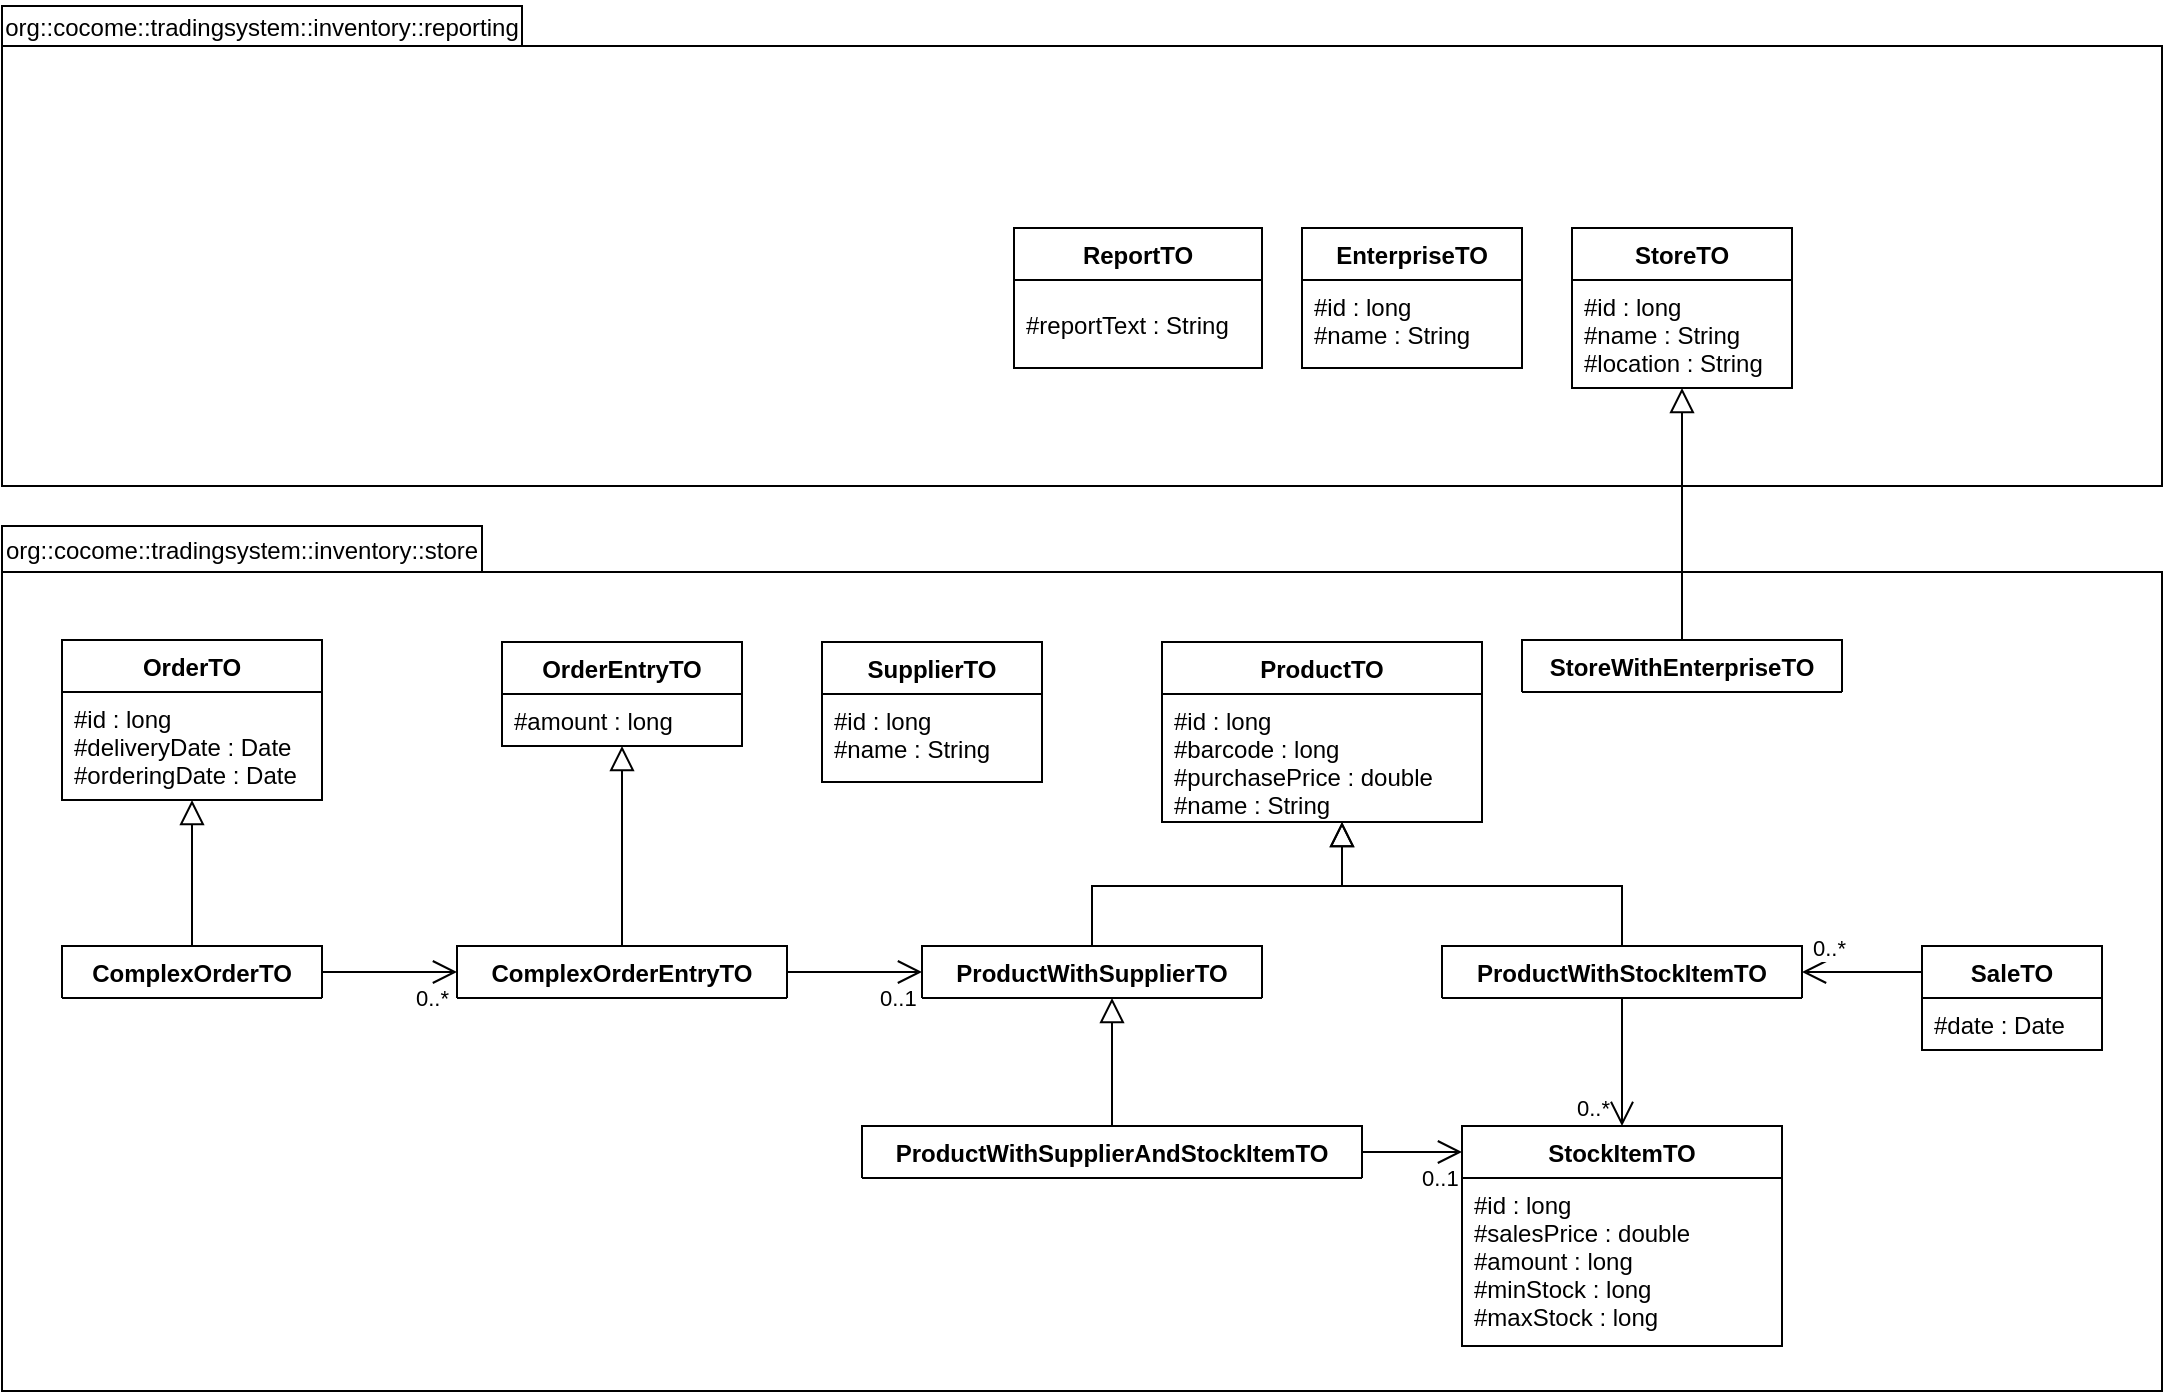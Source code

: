 <mxfile version="15.3.0" type="device"><diagram id="4u-54RNDHXXqUZGZpJJL" name="Page-1"><mxGraphModel dx="1718" dy="926" grid="1" gridSize="10" guides="1" tooltips="1" connect="1" arrows="1" fold="1" page="1" pageScale="1" pageWidth="1169" pageHeight="827" math="0" shadow="0"><root><mxCell id="0"/><mxCell id="1" parent="0"/><mxCell id="YlLOx5pgDgjmVCIVx9Md-1" value="&lt;div&gt;&lt;br&gt;&lt;/div&gt;&lt;div&gt;&lt;br&gt;&lt;/div&gt;" style="shape=folder;fontStyle=1;spacingTop=10;tabWidth=260;tabHeight=20;tabPosition=left;html=1;" parent="1" vertex="1"><mxGeometry x="40" y="90" width="1080" height="240" as="geometry"/></mxCell><mxCell id="YlLOx5pgDgjmVCIVx9Md-2" value="org::cocome::tradingsystem::inventory::reporting" style="text;align=center;fontStyle=0;verticalAlign=middle;spacingLeft=3;spacingRight=3;strokeColor=none;rotatable=0;points=[[0,0.5],[1,0.5]];portConstraint=eastwest;" parent="1" vertex="1"><mxGeometry x="40" y="87" width="260" height="26" as="geometry"/></mxCell><mxCell id="YlLOx5pgDgjmVCIVx9Md-8" value="ReportTO" style="swimlane;fontStyle=1;align=center;verticalAlign=top;childLayout=stackLayout;horizontal=1;startSize=26;horizontalStack=0;resizeParent=1;resizeParentMax=0;resizeLast=0;collapsible=1;marginBottom=0;" parent="1" vertex="1"><mxGeometry x="546" y="201" width="124" height="70" as="geometry"/></mxCell><mxCell id="YlLOx5pgDgjmVCIVx9Md-9" value="#reportText : String" style="text;strokeColor=none;fillColor=none;align=left;verticalAlign=middle;spacingLeft=4;spacingRight=4;overflow=hidden;rotatable=0;points=[[0,0.5],[1,0.5]];portConstraint=eastwest;" parent="YlLOx5pgDgjmVCIVx9Md-8" vertex="1"><mxGeometry y="26" width="124" height="44" as="geometry"/></mxCell><mxCell id="YlLOx5pgDgjmVCIVx9Md-12" value="EnterpriseTO" style="swimlane;fontStyle=1;align=center;verticalAlign=top;childLayout=stackLayout;horizontal=1;startSize=26;horizontalStack=0;resizeParent=1;resizeParentMax=0;resizeLast=0;collapsible=1;marginBottom=0;" parent="1" vertex="1"><mxGeometry x="690" y="201" width="110" height="70" as="geometry"/></mxCell><mxCell id="YlLOx5pgDgjmVCIVx9Md-13" value="#id : long&#xA;#name : String&#xA;" style="text;strokeColor=none;fillColor=none;align=left;verticalAlign=top;spacingLeft=4;spacingRight=4;overflow=hidden;rotatable=0;points=[[0,0.5],[1,0.5]];portConstraint=eastwest;" parent="YlLOx5pgDgjmVCIVx9Md-12" vertex="1"><mxGeometry y="26" width="110" height="44" as="geometry"/></mxCell><mxCell id="YlLOx5pgDgjmVCIVx9Md-14" value="StoreTO" style="swimlane;fontStyle=1;align=center;verticalAlign=top;childLayout=stackLayout;horizontal=1;startSize=26;horizontalStack=0;resizeParent=1;resizeParentMax=0;resizeLast=0;collapsible=1;marginBottom=0;" parent="1" vertex="1"><mxGeometry x="825" y="201" width="110" height="80" as="geometry"/></mxCell><mxCell id="YlLOx5pgDgjmVCIVx9Md-15" value="#id : long&#xA;#name : String&#xA;#location : String&#xA;&#xA;" style="text;strokeColor=none;fillColor=none;align=left;verticalAlign=top;spacingLeft=4;spacingRight=4;overflow=hidden;rotatable=0;points=[[0,0.5],[1,0.5]];portConstraint=eastwest;" parent="YlLOx5pgDgjmVCIVx9Md-14" vertex="1"><mxGeometry y="26" width="110" height="54" as="geometry"/></mxCell><mxCell id="YlLOx5pgDgjmVCIVx9Md-17" value="" style="shape=folder;fontStyle=1;spacingTop=10;tabWidth=240;tabHeight=23;tabPosition=left;html=1;labelPosition=right;verticalLabelPosition=bottom;align=left;verticalAlign=top;" parent="1" vertex="1"><mxGeometry x="40" y="350" width="1080" height="432.5" as="geometry"/></mxCell><mxCell id="YlLOx5pgDgjmVCIVx9Md-19" value="org::cocome::tradingsystem::inventory::store" style="text;align=center;fontStyle=0;verticalAlign=middle;spacingLeft=3;spacingRight=3;strokeColor=none;rotatable=0;points=[[0,0.5],[1,0.5]];portConstraint=eastwest;" parent="1" vertex="1"><mxGeometry x="40" y="348.5" width="240" height="26" as="geometry"/></mxCell><mxCell id="YlLOx5pgDgjmVCIVx9Md-24" value="OrderTO" style="swimlane;fontStyle=1;align=center;verticalAlign=top;childLayout=stackLayout;horizontal=1;startSize=26;horizontalStack=0;resizeParent=1;resizeParentMax=0;resizeLast=0;collapsible=1;marginBottom=0;" parent="1" vertex="1"><mxGeometry x="70" y="407" width="130" height="80" as="geometry"/></mxCell><mxCell id="YlLOx5pgDgjmVCIVx9Md-25" value="#id : long&#xA;#deliveryDate : Date&#xA;#orderingDate : Date" style="text;strokeColor=none;fillColor=none;align=left;verticalAlign=top;spacingLeft=4;spacingRight=4;overflow=hidden;rotatable=0;points=[[0,0.5],[1,0.5]];portConstraint=eastwest;" parent="YlLOx5pgDgjmVCIVx9Md-24" vertex="1"><mxGeometry y="26" width="130" height="54" as="geometry"/></mxCell><mxCell id="YlLOx5pgDgjmVCIVx9Md-26" value="OrderEntryTO" style="swimlane;fontStyle=1;align=center;verticalAlign=top;childLayout=stackLayout;horizontal=1;startSize=26;horizontalStack=0;resizeParent=1;resizeParentMax=0;resizeLast=0;collapsible=1;marginBottom=0;" parent="1" vertex="1"><mxGeometry x="290" y="408" width="120" height="52" as="geometry"><mxRectangle x="280" y="450" width="110" height="26" as="alternateBounds"/></mxGeometry></mxCell><mxCell id="YlLOx5pgDgjmVCIVx9Md-27" value="#amount : long" style="text;strokeColor=none;fillColor=none;align=left;verticalAlign=top;spacingLeft=4;spacingRight=4;overflow=hidden;rotatable=0;points=[[0,0.5],[1,0.5]];portConstraint=eastwest;" parent="YlLOx5pgDgjmVCIVx9Md-26" vertex="1"><mxGeometry y="26" width="120" height="26" as="geometry"/></mxCell><mxCell id="YlLOx5pgDgjmVCIVx9Md-28" value="SupplierTO" style="swimlane;fontStyle=1;align=center;verticalAlign=top;childLayout=stackLayout;horizontal=1;startSize=26;horizontalStack=0;resizeParent=1;resizeParentMax=0;resizeLast=0;collapsible=1;marginBottom=0;" parent="1" vertex="1"><mxGeometry x="450" y="408" width="110" height="70" as="geometry"/></mxCell><mxCell id="YlLOx5pgDgjmVCIVx9Md-29" value="#id : long&#xA;#name : String&#xA;" style="text;strokeColor=none;fillColor=none;align=left;verticalAlign=top;spacingLeft=4;spacingRight=4;overflow=hidden;rotatable=0;points=[[0,0.5],[1,0.5]];portConstraint=eastwest;" parent="YlLOx5pgDgjmVCIVx9Md-28" vertex="1"><mxGeometry y="26" width="110" height="44" as="geometry"/></mxCell><mxCell id="YlLOx5pgDgjmVCIVx9Md-88" style="edgeStyle=orthogonalEdgeStyle;rounded=0;orthogonalLoop=1;jettySize=auto;html=1;endArrow=block;endFill=0;strokeWidth=1;endSize=10;startSize=10;" parent="1" source="YlLOx5pgDgjmVCIVx9Md-43" target="YlLOx5pgDgjmVCIVx9Md-25" edge="1"><mxGeometry relative="1" as="geometry"><Array as="points"><mxPoint x="135" y="510"/><mxPoint x="135" y="510"/></Array></mxGeometry></mxCell><mxCell id="YlLOx5pgDgjmVCIVx9Md-89" value="0..*" style="edgeStyle=orthogonalEdgeStyle;rounded=0;orthogonalLoop=1;jettySize=auto;html=1;endArrow=open;endFill=0;labelPosition=right;verticalLabelPosition=bottom;align=left;verticalAlign=top;spacingLeft=11;endSize=10;startSize=10;" parent="1" source="YlLOx5pgDgjmVCIVx9Md-43" target="YlLOx5pgDgjmVCIVx9Md-47" edge="1"><mxGeometry relative="1" as="geometry"/></mxCell><mxCell id="YlLOx5pgDgjmVCIVx9Md-43" value="ComplexOrderTO" style="swimlane;fontStyle=1;align=center;verticalAlign=top;childLayout=stackLayout;horizontal=1;startSize=26;horizontalStack=0;resizeParent=1;resizeParentMax=0;resizeLast=0;collapsible=1;marginBottom=0;" parent="1" vertex="1" collapsed="1"><mxGeometry x="70" y="560" width="130" height="26" as="geometry"><mxRectangle x="230" y="580" width="160" height="86" as="alternateBounds"/></mxGeometry></mxCell><mxCell id="YlLOx5pgDgjmVCIVx9Md-44" value="+ field: type" style="text;strokeColor=none;fillColor=none;align=left;verticalAlign=top;spacingLeft=4;spacingRight=4;overflow=hidden;rotatable=0;points=[[0,0.5],[1,0.5]];portConstraint=eastwest;" parent="YlLOx5pgDgjmVCIVx9Md-43" vertex="1"><mxGeometry y="26" width="130" height="26" as="geometry"/></mxCell><mxCell id="YlLOx5pgDgjmVCIVx9Md-45" value="" style="line;strokeWidth=1;fillColor=none;align=left;verticalAlign=middle;spacingTop=-1;spacingLeft=3;spacingRight=3;rotatable=0;labelPosition=right;points=[];portConstraint=eastwest;" parent="YlLOx5pgDgjmVCIVx9Md-43" vertex="1"><mxGeometry y="52" width="130" height="8" as="geometry"/></mxCell><mxCell id="YlLOx5pgDgjmVCIVx9Md-46" value="+ method(type): type" style="text;strokeColor=none;fillColor=none;align=left;verticalAlign=top;spacingLeft=4;spacingRight=4;overflow=hidden;rotatable=0;points=[[0,0.5],[1,0.5]];portConstraint=eastwest;" parent="YlLOx5pgDgjmVCIVx9Md-43" vertex="1"><mxGeometry y="60" width="130" height="26" as="geometry"/></mxCell><mxCell id="YlLOx5pgDgjmVCIVx9Md-90" style="edgeStyle=orthogonalEdgeStyle;rounded=0;orthogonalLoop=1;jettySize=auto;html=1;endArrow=block;endFill=0;endSize=10;startSize=10;" parent="1" source="YlLOx5pgDgjmVCIVx9Md-47" target="YlLOx5pgDgjmVCIVx9Md-27" edge="1"><mxGeometry relative="1" as="geometry"><Array as="points"><mxPoint x="350" y="490"/><mxPoint x="350" y="490"/></Array></mxGeometry></mxCell><mxCell id="YlLOx5pgDgjmVCIVx9Md-92" value="0..1" style="edgeStyle=orthogonalEdgeStyle;rounded=0;orthogonalLoop=1;jettySize=auto;html=1;verticalAlign=top;align=left;labelPosition=right;verticalLabelPosition=bottom;spacingLeft=10;endArrow=open;endFill=0;endSize=10;startSize=10;" parent="1" source="YlLOx5pgDgjmVCIVx9Md-47" target="YlLOx5pgDgjmVCIVx9Md-55" edge="1"><mxGeometry relative="1" as="geometry"/></mxCell><mxCell id="YlLOx5pgDgjmVCIVx9Md-47" value="ComplexOrderEntryTO" style="swimlane;fontStyle=1;align=center;verticalAlign=top;childLayout=stackLayout;horizontal=1;startSize=26;horizontalStack=0;resizeParent=1;resizeParentMax=0;resizeLast=0;collapsible=1;marginBottom=0;" parent="1" vertex="1" collapsed="1"><mxGeometry x="267.5" y="560" width="165" height="26" as="geometry"><mxRectangle x="295" y="560" width="160" height="86" as="alternateBounds"/></mxGeometry></mxCell><mxCell id="YlLOx5pgDgjmVCIVx9Md-48" value="+ field: type" style="text;strokeColor=none;fillColor=none;align=left;verticalAlign=top;spacingLeft=4;spacingRight=4;overflow=hidden;rotatable=0;points=[[0,0.5],[1,0.5]];portConstraint=eastwest;" parent="YlLOx5pgDgjmVCIVx9Md-47" vertex="1"><mxGeometry y="26" width="165" height="26" as="geometry"/></mxCell><mxCell id="YlLOx5pgDgjmVCIVx9Md-49" value="" style="line;strokeWidth=1;fillColor=none;align=left;verticalAlign=middle;spacingTop=-1;spacingLeft=3;spacingRight=3;rotatable=0;labelPosition=right;points=[];portConstraint=eastwest;" parent="YlLOx5pgDgjmVCIVx9Md-47" vertex="1"><mxGeometry y="52" width="165" height="8" as="geometry"/></mxCell><mxCell id="YlLOx5pgDgjmVCIVx9Md-50" value="+ method(type): type" style="text;strokeColor=none;fillColor=none;align=left;verticalAlign=top;spacingLeft=4;spacingRight=4;overflow=hidden;rotatable=0;points=[[0,0.5],[1,0.5]];portConstraint=eastwest;" parent="YlLOx5pgDgjmVCIVx9Md-47" vertex="1"><mxGeometry y="60" width="165" height="26" as="geometry"/></mxCell><mxCell id="YlLOx5pgDgjmVCIVx9Md-51" value="ProductTO" style="swimlane;fontStyle=1;align=center;verticalAlign=top;childLayout=stackLayout;horizontal=1;startSize=26;horizontalStack=0;resizeParent=1;resizeParentMax=0;resizeLast=0;collapsible=1;marginBottom=0;" parent="1" vertex="1"><mxGeometry x="620" y="408" width="160" height="90" as="geometry"/></mxCell><mxCell id="YlLOx5pgDgjmVCIVx9Md-52" value="#id : long&#xA;#barcode : long&#xA;#purchasePrice : double&#xA;#name : String&#xA;" style="text;strokeColor=none;fillColor=none;align=left;verticalAlign=top;spacingLeft=4;spacingRight=4;overflow=hidden;rotatable=0;points=[[0,0.5],[1,0.5]];portConstraint=eastwest;" parent="YlLOx5pgDgjmVCIVx9Md-51" vertex="1"><mxGeometry y="26" width="160" height="64" as="geometry"/></mxCell><mxCell id="YlLOx5pgDgjmVCIVx9Md-98" style="edgeStyle=orthogonalEdgeStyle;rounded=0;orthogonalLoop=1;jettySize=auto;html=1;endArrow=block;endFill=0;endSize=10;startSize=10;" parent="1" source="YlLOx5pgDgjmVCIVx9Md-55" target="YlLOx5pgDgjmVCIVx9Md-52" edge="1"><mxGeometry relative="1" as="geometry"><Array as="points"><mxPoint x="585" y="530"/><mxPoint x="710" y="530"/></Array></mxGeometry></mxCell><mxCell id="YlLOx5pgDgjmVCIVx9Md-55" value="ProductWithSupplierTO" style="swimlane;fontStyle=1;align=center;verticalAlign=top;childLayout=stackLayout;horizontal=1;startSize=26;horizontalStack=0;resizeParent=1;resizeParentMax=0;resizeLast=0;collapsible=1;marginBottom=0;" parent="1" vertex="1" collapsed="1"><mxGeometry x="500" y="560" width="170" height="26" as="geometry"><mxRectangle x="530" y="580" width="160" height="86" as="alternateBounds"/></mxGeometry></mxCell><mxCell id="YlLOx5pgDgjmVCIVx9Md-56" value="+ field: type" style="text;strokeColor=none;fillColor=none;align=left;verticalAlign=top;spacingLeft=4;spacingRight=4;overflow=hidden;rotatable=0;points=[[0,0.5],[1,0.5]];portConstraint=eastwest;" parent="YlLOx5pgDgjmVCIVx9Md-55" vertex="1"><mxGeometry y="26" width="170" height="26" as="geometry"/></mxCell><mxCell id="YlLOx5pgDgjmVCIVx9Md-57" value="" style="line;strokeWidth=1;fillColor=none;align=left;verticalAlign=middle;spacingTop=-1;spacingLeft=3;spacingRight=3;rotatable=0;labelPosition=right;points=[];portConstraint=eastwest;" parent="YlLOx5pgDgjmVCIVx9Md-55" vertex="1"><mxGeometry y="52" width="170" height="8" as="geometry"/></mxCell><mxCell id="YlLOx5pgDgjmVCIVx9Md-58" value="+ method(type): type" style="text;strokeColor=none;fillColor=none;align=left;verticalAlign=top;spacingLeft=4;spacingRight=4;overflow=hidden;rotatable=0;points=[[0,0.5],[1,0.5]];portConstraint=eastwest;" parent="YlLOx5pgDgjmVCIVx9Md-55" vertex="1"><mxGeometry y="60" width="170" height="26" as="geometry"/></mxCell><mxCell id="YlLOx5pgDgjmVCIVx9Md-103" style="edgeStyle=orthogonalEdgeStyle;rounded=0;orthogonalLoop=1;jettySize=auto;html=1;endArrow=block;endFill=0;endSize=10;startSize=10;" parent="1" source="YlLOx5pgDgjmVCIVx9Md-59" target="YlLOx5pgDgjmVCIVx9Md-15" edge="1"><mxGeometry relative="1" as="geometry"><Array as="points"><mxPoint x="880" y="300"/><mxPoint x="880" y="300"/></Array></mxGeometry></mxCell><mxCell id="YlLOx5pgDgjmVCIVx9Md-59" value="StoreWithEnterpriseTO" style="swimlane;fontStyle=1;align=center;verticalAlign=top;childLayout=stackLayout;horizontal=1;startSize=26;horizontalStack=0;resizeParent=1;resizeParentMax=0;resizeLast=0;collapsible=1;marginBottom=0;" parent="1" vertex="1" collapsed="1"><mxGeometry x="800" y="407" width="160" height="26" as="geometry"><mxRectangle x="840" y="434" width="160" height="86" as="alternateBounds"/></mxGeometry></mxCell><mxCell id="YlLOx5pgDgjmVCIVx9Md-60" value="+ field: type" style="text;strokeColor=none;fillColor=none;align=left;verticalAlign=top;spacingLeft=4;spacingRight=4;overflow=hidden;rotatable=0;points=[[0,0.5],[1,0.5]];portConstraint=eastwest;" parent="YlLOx5pgDgjmVCIVx9Md-59" vertex="1"><mxGeometry y="26" width="160" height="26" as="geometry"/></mxCell><mxCell id="YlLOx5pgDgjmVCIVx9Md-61" value="" style="line;strokeWidth=1;fillColor=none;align=left;verticalAlign=middle;spacingTop=-1;spacingLeft=3;spacingRight=3;rotatable=0;labelPosition=right;points=[];portConstraint=eastwest;" parent="YlLOx5pgDgjmVCIVx9Md-59" vertex="1"><mxGeometry y="52" width="160" height="8" as="geometry"/></mxCell><mxCell id="YlLOx5pgDgjmVCIVx9Md-62" value="+ method(type): type" style="text;strokeColor=none;fillColor=none;align=left;verticalAlign=top;spacingLeft=4;spacingRight=4;overflow=hidden;rotatable=0;points=[[0,0.5],[1,0.5]];portConstraint=eastwest;" parent="YlLOx5pgDgjmVCIVx9Md-59" vertex="1"><mxGeometry y="60" width="160" height="26" as="geometry"/></mxCell><mxCell id="YlLOx5pgDgjmVCIVx9Md-97" value="0..*" style="edgeStyle=orthogonalEdgeStyle;rounded=0;orthogonalLoop=1;jettySize=auto;html=1;entryX=0.5;entryY=0;entryDx=0;entryDy=0;endArrow=open;endFill=0;labelPosition=left;verticalLabelPosition=bottom;align=right;verticalAlign=top;spacingTop=10;spacing=2;spacingLeft=0;spacingBottom=0;spacingRight=5;endSize=10;startSize=10;" parent="1" source="YlLOx5pgDgjmVCIVx9Md-63" target="YlLOx5pgDgjmVCIVx9Md-80" edge="1"><mxGeometry relative="1" as="geometry"/></mxCell><mxCell id="YlLOx5pgDgjmVCIVx9Md-99" style="edgeStyle=orthogonalEdgeStyle;rounded=0;orthogonalLoop=1;jettySize=auto;html=1;endArrow=block;endFill=0;endSize=10;startSize=10;" parent="1" source="YlLOx5pgDgjmVCIVx9Md-63" target="YlLOx5pgDgjmVCIVx9Md-52" edge="1"><mxGeometry relative="1" as="geometry"><Array as="points"><mxPoint x="850" y="530"/><mxPoint x="710" y="530"/></Array></mxGeometry></mxCell><mxCell id="YlLOx5pgDgjmVCIVx9Md-63" value="ProductWithStockItemTO" style="swimlane;fontStyle=1;align=center;verticalAlign=top;childLayout=stackLayout;horizontal=1;startSize=26;horizontalStack=0;resizeParent=1;resizeParentMax=0;resizeLast=0;collapsible=1;marginBottom=0;" parent="1" vertex="1" collapsed="1"><mxGeometry x="760" y="560" width="180" height="26" as="geometry"><mxRectangle x="830" y="500" width="160" height="86" as="alternateBounds"/></mxGeometry></mxCell><mxCell id="YlLOx5pgDgjmVCIVx9Md-64" value="+ field: type" style="text;strokeColor=none;fillColor=none;align=left;verticalAlign=top;spacingLeft=4;spacingRight=4;overflow=hidden;rotatable=0;points=[[0,0.5],[1,0.5]];portConstraint=eastwest;" parent="YlLOx5pgDgjmVCIVx9Md-63" vertex="1"><mxGeometry y="26" width="180" height="26" as="geometry"/></mxCell><mxCell id="YlLOx5pgDgjmVCIVx9Md-65" value="" style="line;strokeWidth=1;fillColor=none;align=left;verticalAlign=middle;spacingTop=-1;spacingLeft=3;spacingRight=3;rotatable=0;labelPosition=right;points=[];portConstraint=eastwest;" parent="YlLOx5pgDgjmVCIVx9Md-63" vertex="1"><mxGeometry y="52" width="180" height="8" as="geometry"/></mxCell><mxCell id="YlLOx5pgDgjmVCIVx9Md-66" value="+ method(type): type" style="text;strokeColor=none;fillColor=none;align=left;verticalAlign=top;spacingLeft=4;spacingRight=4;overflow=hidden;rotatable=0;points=[[0,0.5],[1,0.5]];portConstraint=eastwest;" parent="YlLOx5pgDgjmVCIVx9Md-63" vertex="1"><mxGeometry y="60" width="180" height="26" as="geometry"/></mxCell><mxCell id="YlLOx5pgDgjmVCIVx9Md-94" style="edgeStyle=orthogonalEdgeStyle;rounded=0;orthogonalLoop=1;jettySize=auto;html=1;endArrow=block;endFill=0;endSize=10;startSize=10;" parent="1" source="YlLOx5pgDgjmVCIVx9Md-71" target="YlLOx5pgDgjmVCIVx9Md-55" edge="1"><mxGeometry relative="1" as="geometry"><Array as="points"><mxPoint x="595" y="600"/><mxPoint x="595" y="600"/></Array></mxGeometry></mxCell><mxCell id="YlLOx5pgDgjmVCIVx9Md-95" value="&lt;div&gt;0..1&lt;/div&gt;" style="edgeStyle=orthogonalEdgeStyle;rounded=0;orthogonalLoop=1;jettySize=auto;html=1;endArrow=open;endFill=0;labelPosition=right;verticalLabelPosition=bottom;align=left;verticalAlign=top;spacingLeft=3;endSize=10;startSize=10;" parent="1" source="YlLOx5pgDgjmVCIVx9Md-71" target="YlLOx5pgDgjmVCIVx9Md-80" edge="1"><mxGeometry relative="1" as="geometry"><Array as="points"><mxPoint x="760" y="663"/><mxPoint x="760" y="663"/></Array></mxGeometry></mxCell><mxCell id="YlLOx5pgDgjmVCIVx9Md-71" value="ProductWithSupplierAndStockItemTO" style="swimlane;fontStyle=1;align=center;verticalAlign=top;childLayout=stackLayout;horizontal=1;startSize=26;horizontalStack=0;resizeParent=1;resizeParentMax=0;resizeLast=0;collapsible=1;marginBottom=0;" parent="1" vertex="1" collapsed="1"><mxGeometry x="470" y="650" width="250" height="26" as="geometry"><mxRectangle x="730" y="570" width="260" height="86" as="alternateBounds"/></mxGeometry></mxCell><mxCell id="YlLOx5pgDgjmVCIVx9Md-72" value="+ field: type" style="text;strokeColor=none;fillColor=none;align=left;verticalAlign=top;spacingLeft=4;spacingRight=4;overflow=hidden;rotatable=0;points=[[0,0.5],[1,0.5]];portConstraint=eastwest;" parent="YlLOx5pgDgjmVCIVx9Md-71" vertex="1"><mxGeometry y="26" width="250" height="26" as="geometry"/></mxCell><mxCell id="YlLOx5pgDgjmVCIVx9Md-73" value="" style="line;strokeWidth=1;fillColor=none;align=left;verticalAlign=middle;spacingTop=-1;spacingLeft=3;spacingRight=3;rotatable=0;labelPosition=right;points=[];portConstraint=eastwest;" parent="YlLOx5pgDgjmVCIVx9Md-71" vertex="1"><mxGeometry y="52" width="250" height="8" as="geometry"/></mxCell><mxCell id="YlLOx5pgDgjmVCIVx9Md-74" value="+ method(type): type" style="text;strokeColor=none;fillColor=none;align=left;verticalAlign=top;spacingLeft=4;spacingRight=4;overflow=hidden;rotatable=0;points=[[0,0.5],[1,0.5]];portConstraint=eastwest;" parent="YlLOx5pgDgjmVCIVx9Md-71" vertex="1"><mxGeometry y="60" width="250" height="26" as="geometry"/></mxCell><mxCell id="YlLOx5pgDgjmVCIVx9Md-101" value="0..*" style="edgeStyle=orthogonalEdgeStyle;rounded=0;orthogonalLoop=1;jettySize=auto;html=1;endArrow=open;endFill=0;labelPosition=left;verticalLabelPosition=top;align=right;verticalAlign=bottom;spacingRight=7;spacingBottom=3;endSize=10;startSize=10;" parent="1" source="YlLOx5pgDgjmVCIVx9Md-76" target="YlLOx5pgDgjmVCIVx9Md-63" edge="1"><mxGeometry relative="1" as="geometry"><Array as="points"><mxPoint x="990" y="573"/><mxPoint x="990" y="573"/></Array></mxGeometry></mxCell><mxCell id="YlLOx5pgDgjmVCIVx9Md-76" value="SaleTO" style="swimlane;fontStyle=1;align=center;verticalAlign=top;childLayout=stackLayout;horizontal=1;startSize=26;horizontalStack=0;resizeParent=1;resizeParentMax=0;resizeLast=0;collapsible=1;marginBottom=0;" parent="1" vertex="1"><mxGeometry x="1000" y="560" width="90" height="52" as="geometry"/></mxCell><mxCell id="YlLOx5pgDgjmVCIVx9Md-77" value="#date : Date" style="text;strokeColor=none;fillColor=none;align=left;verticalAlign=top;spacingLeft=4;spacingRight=4;overflow=hidden;rotatable=0;points=[[0,0.5],[1,0.5]];portConstraint=eastwest;" parent="YlLOx5pgDgjmVCIVx9Md-76" vertex="1"><mxGeometry y="26" width="90" height="26" as="geometry"/></mxCell><mxCell id="YlLOx5pgDgjmVCIVx9Md-80" value="StockItemTO" style="swimlane;fontStyle=1;align=center;verticalAlign=top;childLayout=stackLayout;horizontal=1;startSize=26;horizontalStack=0;resizeParent=1;resizeParentMax=0;resizeLast=0;collapsible=1;marginBottom=0;" parent="1" vertex="1"><mxGeometry x="770" y="650" width="160" height="110" as="geometry"/></mxCell><mxCell id="YlLOx5pgDgjmVCIVx9Md-81" value="#id : long&#xA;#salesPrice : double&#xA;#amount : long&#xA;#minStock : long&#xA;#maxStock : long" style="text;strokeColor=none;fillColor=none;align=left;verticalAlign=top;spacingLeft=4;spacingRight=4;overflow=hidden;rotatable=0;points=[[0,0.5],[1,0.5]];portConstraint=eastwest;" parent="YlLOx5pgDgjmVCIVx9Md-80" vertex="1"><mxGeometry y="26" width="160" height="84" as="geometry"/></mxCell></root></mxGraphModel></diagram></mxfile>
